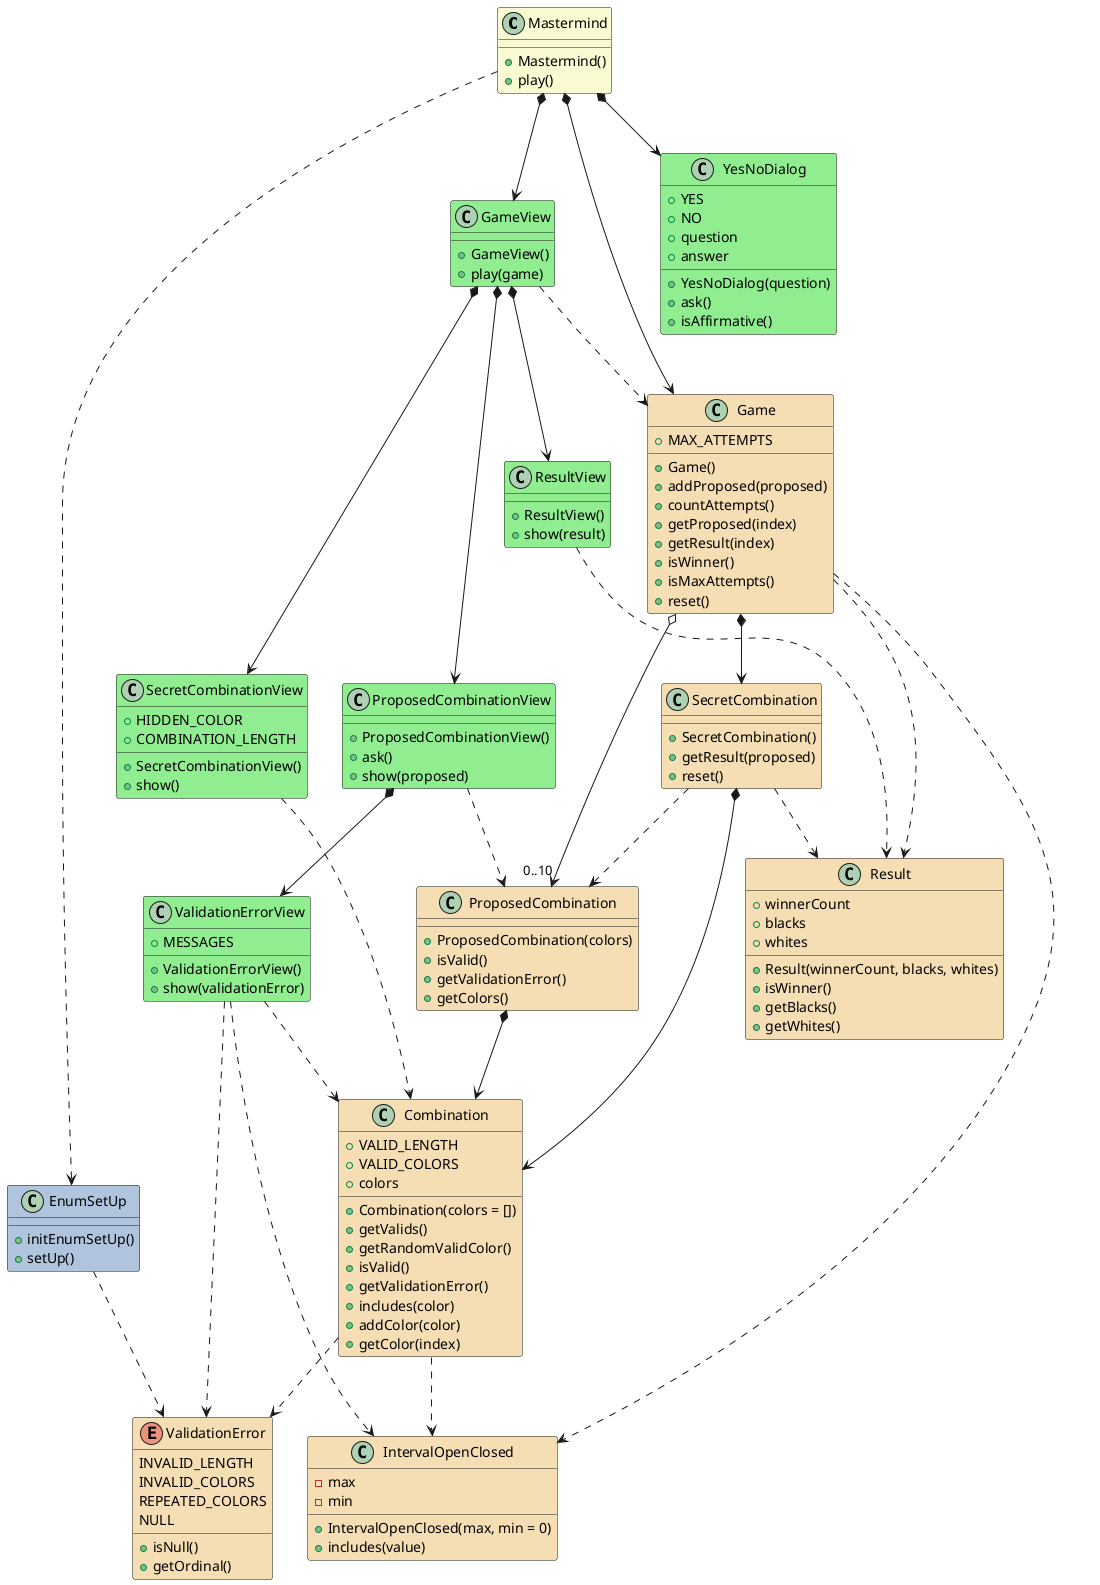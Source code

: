 @startuml analysis

class Mastermind #LightGoldenRodYellow {  

    + Mastermind()
    + play()    
}
Mastermind *--> GameView
Mastermind *--> YesNoDialog
Mastermind *--> Game
Mastermind ..> EnumSetUp

class GameView #LightGreen {

    + GameView()
    + play(game)
}
GameView *--> SecretCombinationView
GameView *--> ProposedCombinationView
GameView *--> ResultView
GameView ..> Game


class SecretCombinationView #LightGreen {
    + HIDDEN_COLOR
    + COMBINATION_LENGTH
    
    + SecretCombinationView()
    + show()
}
SecretCombinationView ..> Combination

class ProposedCombinationView #LightGreen {
    
    + ProposedCombinationView()
    + ask()
    + show(proposed)
}
ProposedCombinationView *--> ValidationErrorView
ProposedCombinationView ..> ProposedCombination

class ValidationErrorView #LightGreen {

    + MESSAGES
    
    + ValidationErrorView()
    + show(validationError)
}
ValidationErrorView ..> ValidationError
ValidationErrorView ..> Combination
ValidationErrorView ..> IntervalOpenClosed

class ResultView #LightGreen {
    
    + ResultView()
    + show(result)
}
ResultView ..> Result

class Game #Wheat{
    + MAX_ATTEMPTS

    + Game()
    + addProposed(proposed)
    + countAttempts()    
    + getProposed(index)
    + getResult(index)
    + isWinner()
    + isMaxAttempts()  
    + reset()    
}
Game *--> SecretCombination
Game o--> "0..10" ProposedCombination
Game .down.> Result
Game ..> IntervalOpenClosed

class SecretCombination #Wheat{
    
    + SecretCombination()    
    + getResult(proposed)      
    + reset()

}
SecretCombination *-down-> Combination
SecretCombination .down.> ProposedCombination
SecretCombination .down.> Result

class Result #Wheat{
    + winnerCount
    + blacks
    + whites

    + Result(winnerCount, blacks, whites)
    + isWinner()
    + getBlacks()    
    + getWhites()    
}

class Combination #Wheat{
    + VALID_LENGTH
    + VALID_COLORS    
    + colors

    + Combination(colors = [])
    + getValids()
    + getRandomValidColor()
    + isValid()    
    + getValidationError()
    + includes(color)    
    + addColor(color)          
    + getColor(index)
}
Combination .down.> ValidationError
Combination ..> IntervalOpenClosed

enum ValidationError #Wheat{    
    INVALID_LENGTH
    INVALID_COLORS
    REPEATED_COLORS
    NULL

    + isNull()
    + getOrdinal()
}

class ProposedCombination #Wheat{

    + ProposedCombination(colors)
    + isValid()         
    + getValidationError()     
    + getColors()   
}
ProposedCombination *-down-> Combination 



class YesNoDialog #LightGreen {
    + YES
    + NO
    + question
    + answer    

    + YesNoDialog(question)
    + ask()
    + isAffirmative()
}

class EnumSetUp #LightSteelBlue {
    + initEnumSetUp()
    + setUp()
}
EnumSetUp ..> ValidationError

class IntervalOpenClosed #Wheat{
    - max
    - min

    + IntervalOpenClosed(max, min = 0)
    + includes(value)
}

@enduml